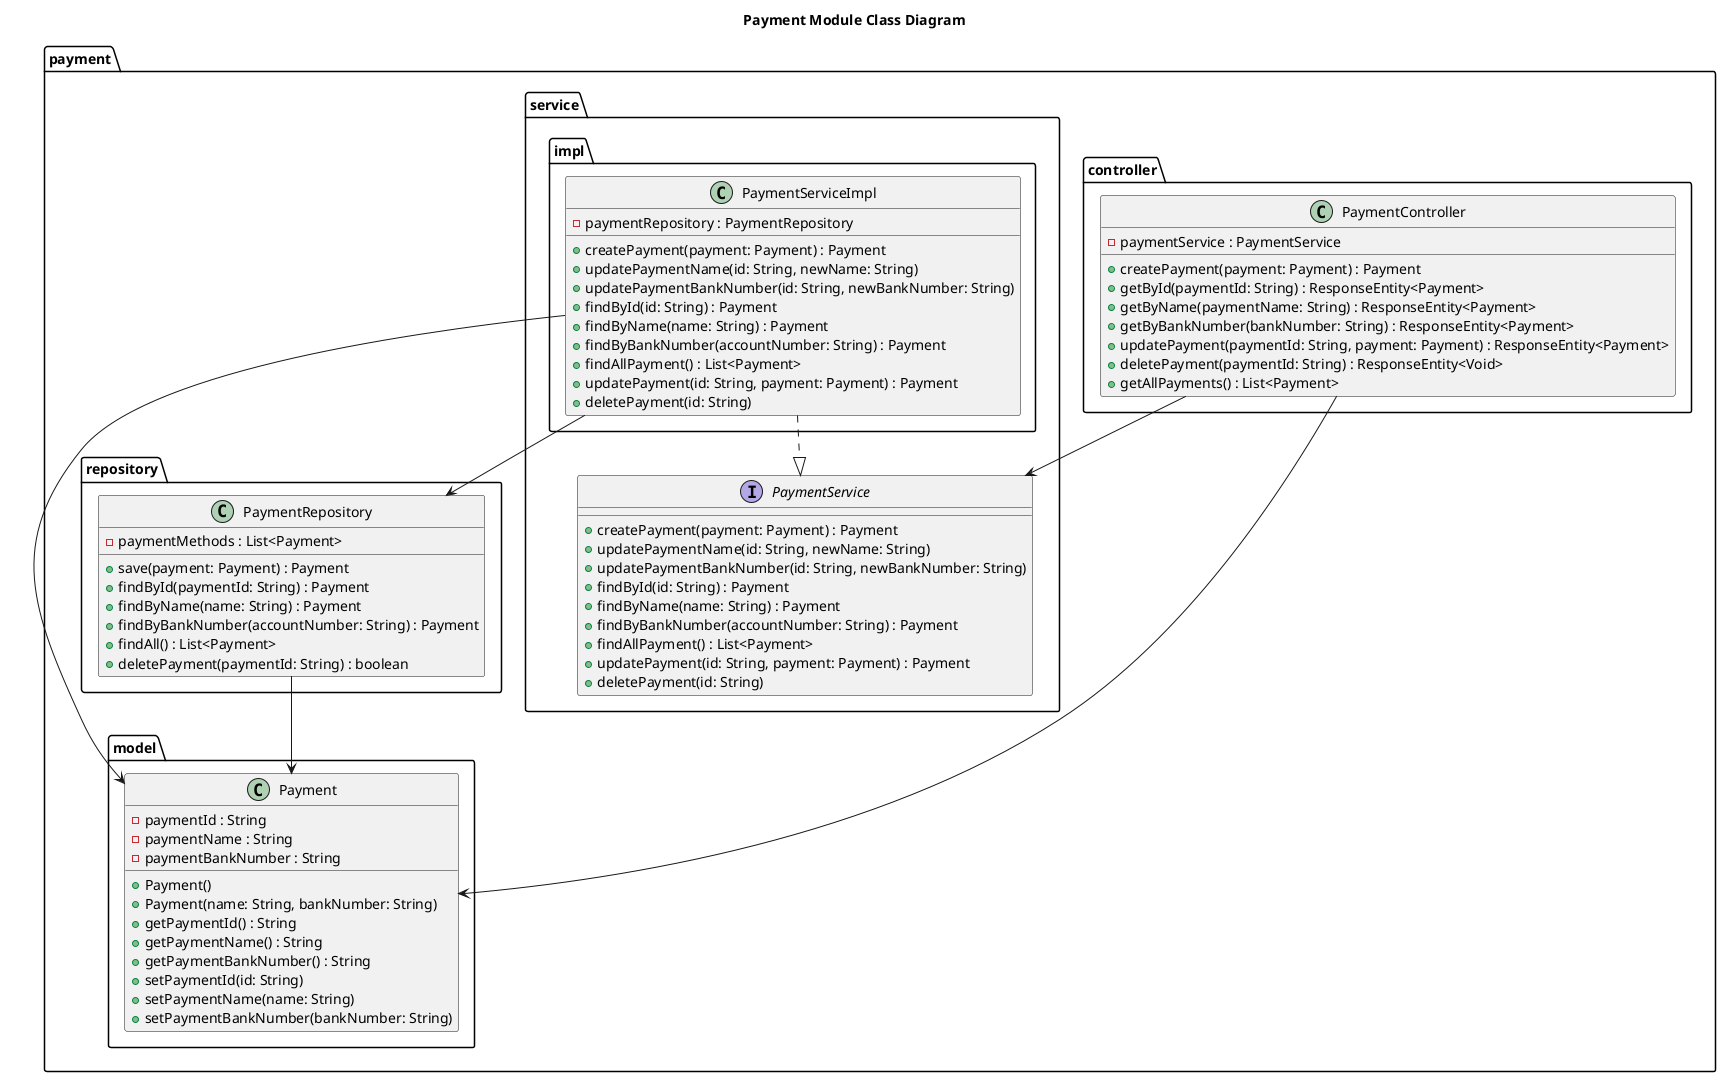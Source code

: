 @startuml
title Payment Module Class Diagram

' Define package structure
package "payment.controller" {
    class PaymentController {
        - paymentService : PaymentService
        + createPayment(payment: Payment) : Payment
        + getById(paymentId: String) : ResponseEntity<Payment>
        + getByName(paymentName: String) : ResponseEntity<Payment>
        + getByBankNumber(bankNumber: String) : ResponseEntity<Payment>
        + updatePayment(paymentId: String, payment: Payment) : ResponseEntity<Payment>
        + deletePayment(paymentId: String) : ResponseEntity<Void>
        + getAllPayments() : List<Payment>
    }
}

package "payment.service" {
    interface PaymentService {
        + createPayment(payment: Payment) : Payment
        + updatePaymentName(id: String, newName: String)
        + updatePaymentBankNumber(id: String, newBankNumber: String)
        + findById(id: String) : Payment
        + findByName(name: String) : Payment
        + findByBankNumber(accountNumber: String) : Payment
        + findAllPayment() : List<Payment>
        + updatePayment(id: String, payment: Payment) : Payment
        + deletePayment(id: String)
    }
}

package "payment.service.impl" {
    class PaymentServiceImpl {
        - paymentRepository : PaymentRepository
        + createPayment(payment: Payment) : Payment
        + updatePaymentName(id: String, newName: String)
        + updatePaymentBankNumber(id: String, newBankNumber: String)
        + findById(id: String) : Payment
        + findByName(name: String) : Payment
        + findByBankNumber(accountNumber: String) : Payment
        + findAllPayment() : List<Payment>
        + updatePayment(id: String, payment: Payment) : Payment
        + deletePayment(id: String)
    }
}

package "payment.repository" {
    class PaymentRepository {
        - paymentMethods : List<Payment>
        + save(payment: Payment) : Payment
        + findById(paymentId: String) : Payment
        + findByName(name: String) : Payment
        + findByBankNumber(accountNumber: String) : Payment
        + findAll() : List<Payment>
        + deletePayment(paymentId: String) : boolean
    }
}

package "payment.model" {
    class Payment {
        - paymentId : String
        - paymentName : String
        - paymentBankNumber : String
        + Payment()
        + Payment(name: String, bankNumber: String)
        + getPaymentId() : String
        + getPaymentName() : String
        + getPaymentBankNumber() : String
        + setPaymentId(id: String)
        + setPaymentName(name: String)
        + setPaymentBankNumber(bankNumber: String)
    }
}

' Relationships
PaymentController --> PaymentService
PaymentServiceImpl ..|> PaymentService
PaymentServiceImpl --> PaymentRepository
PaymentRepository --> Payment
PaymentServiceImpl --> Payment
PaymentController --> Payment

@enduml